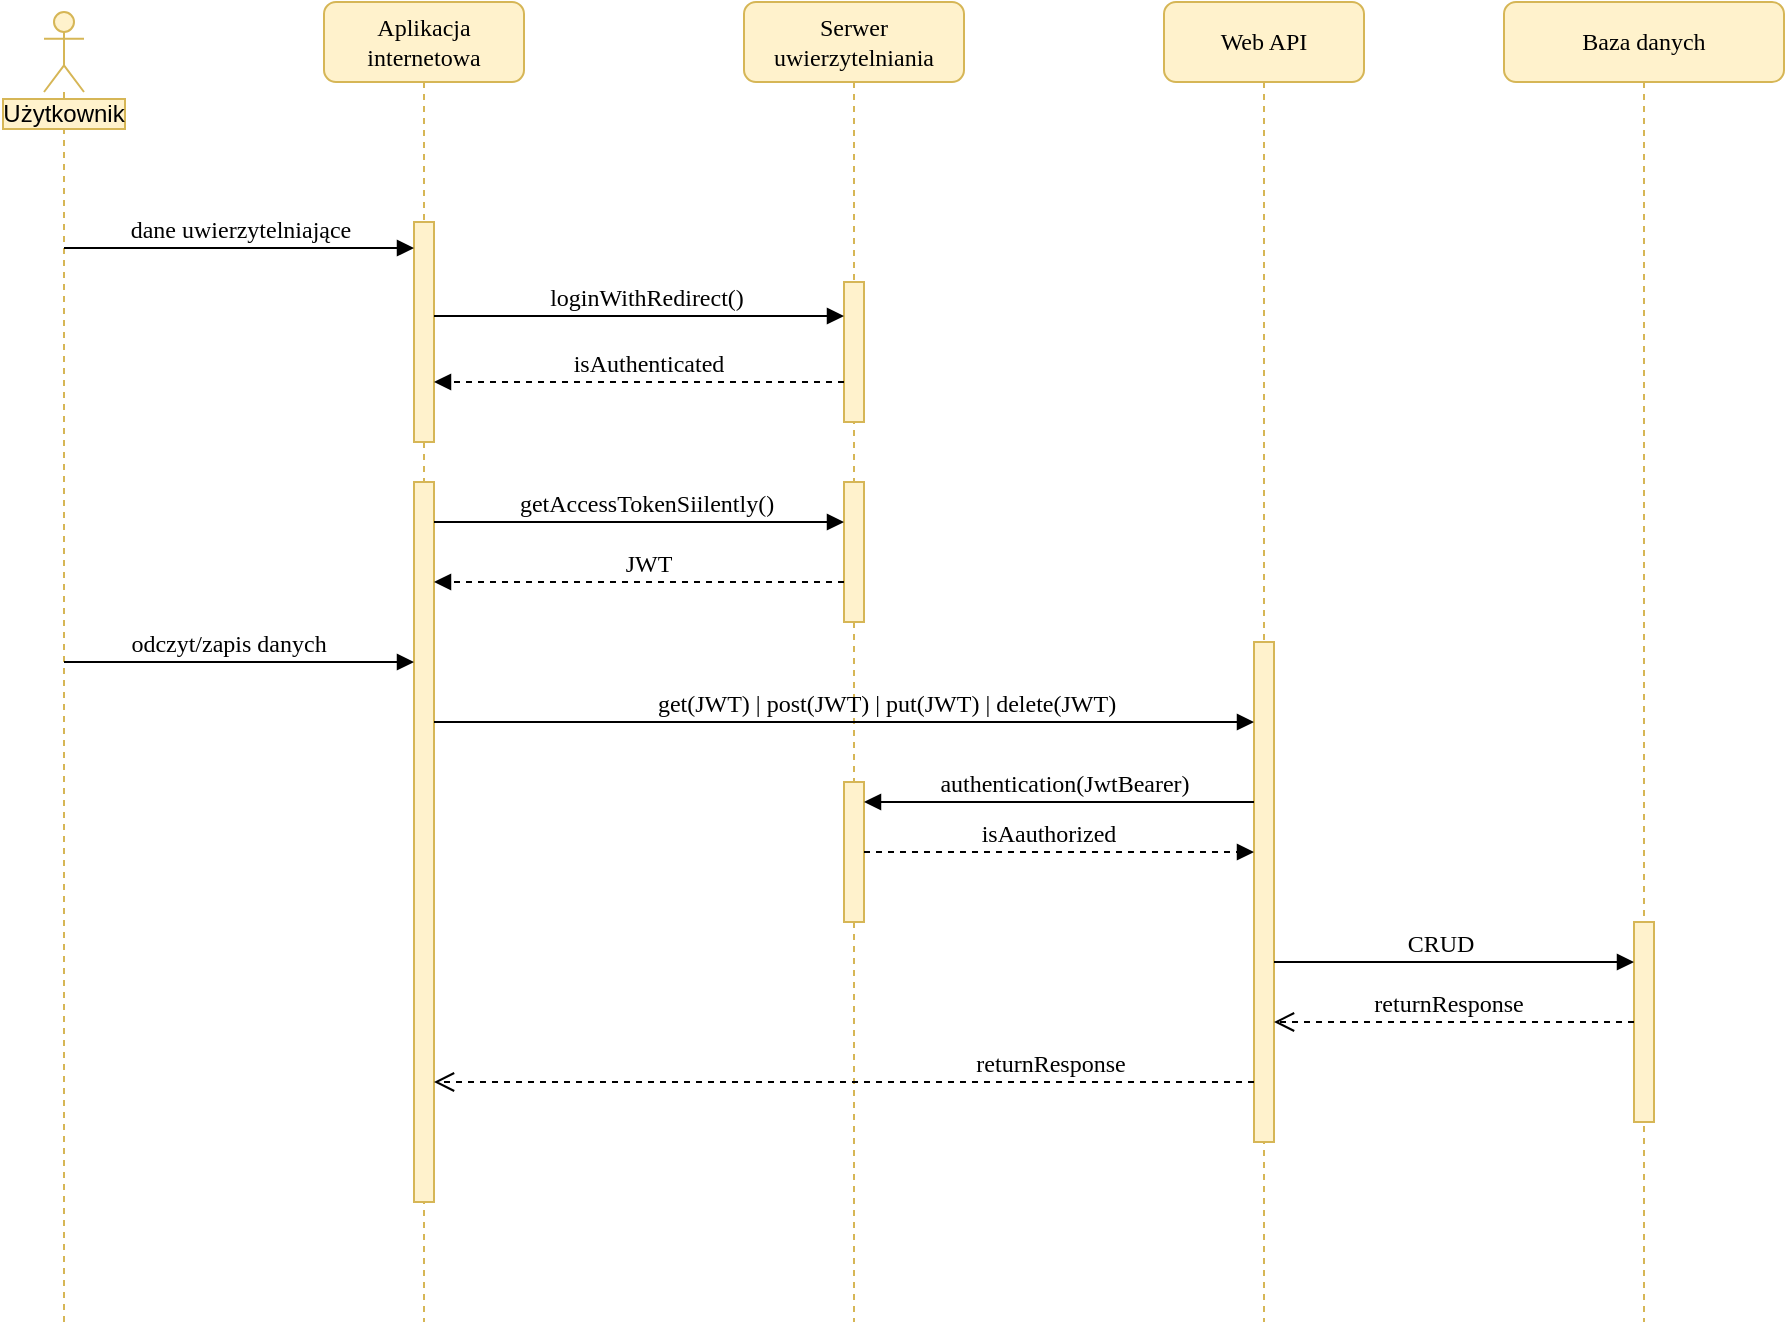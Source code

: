 <mxfile>
    <diagram name="Page-1" id="13e1069c-82ec-6db2-03f1-153e76fe0fe0">
        <mxGraphModel dx="1715" dy="781" grid="0" gridSize="10" guides="1" tooltips="1" connect="1" arrows="1" fold="1" page="1" pageScale="1" pageWidth="1100" pageHeight="850" background="none" math="0" shadow="0">
            <root>
                <mxCell id="0"/>
                <mxCell id="1" parent="0"/>
                <mxCell id="7baba1c4bc27f4b0-4" value="Serwer uwierzytelniania" style="shape=umlLifeline;perimeter=lifelinePerimeter;whiteSpace=wrap;html=1;container=1;collapsible=0;recursiveResize=0;outlineConnect=0;rounded=1;shadow=0;comic=0;labelBackgroundColor=none;strokeWidth=1;fontFamily=Verdana;fontSize=12;align=center;fillColor=#fff2cc;strokeColor=#d6b656;" parent="1" vertex="1">
                    <mxGeometry x="450" y="80" width="110" height="660" as="geometry"/>
                </mxCell>
                <mxCell id="7baba1c4bc27f4b0-16" value="" style="html=1;points=[];perimeter=orthogonalPerimeter;rounded=0;shadow=0;comic=0;labelBackgroundColor=none;strokeWidth=1;fontFamily=Verdana;fontSize=12;align=center;fillColor=#fff2cc;strokeColor=#d6b656;" parent="7baba1c4bc27f4b0-4" vertex="1">
                    <mxGeometry x="50" y="140" width="10" height="70" as="geometry"/>
                </mxCell>
                <mxCell id="7baba1c4bc27f4b0-37" value="" style="html=1;points=[];perimeter=orthogonalPerimeter;rounded=0;shadow=0;comic=0;labelBackgroundColor=none;strokeWidth=1;fontFamily=Verdana;fontSize=12;align=center;fillColor=#fff2cc;strokeColor=#d6b656;" parent="7baba1c4bc27f4b0-4" vertex="1">
                    <mxGeometry x="50" y="390" width="10" height="70" as="geometry"/>
                </mxCell>
                <mxCell id="eyy1DHSlWhcJ0YDUjhxd-24" value="" style="html=1;points=[];perimeter=orthogonalPerimeter;rounded=0;shadow=0;comic=0;labelBackgroundColor=none;strokeWidth=1;fontFamily=Verdana;fontSize=12;align=center;fillColor=#fff2cc;strokeColor=#d6b656;" parent="7baba1c4bc27f4b0-4" vertex="1">
                    <mxGeometry x="50" y="240" width="10" height="70" as="geometry"/>
                </mxCell>
                <mxCell id="7baba1c4bc27f4b0-5" value="Web API" style="shape=umlLifeline;perimeter=lifelinePerimeter;whiteSpace=wrap;html=1;container=1;collapsible=0;recursiveResize=0;outlineConnect=0;rounded=1;shadow=0;comic=0;labelBackgroundColor=none;strokeWidth=1;fontFamily=Verdana;fontSize=12;align=center;fillColor=#fff2cc;strokeColor=#d6b656;" parent="1" vertex="1">
                    <mxGeometry x="660" y="80" width="100" height="660" as="geometry"/>
                </mxCell>
                <mxCell id="eyy1DHSlWhcJ0YDUjhxd-12" value="" style="html=1;points=[];perimeter=orthogonalPerimeter;rounded=0;shadow=0;comic=0;labelBackgroundColor=none;strokeWidth=1;fontFamily=Verdana;fontSize=12;align=center;fillColor=#fff2cc;strokeColor=#d6b656;" parent="7baba1c4bc27f4b0-5" vertex="1">
                    <mxGeometry x="45" y="320" width="10" height="250" as="geometry"/>
                </mxCell>
                <mxCell id="7baba1c4bc27f4b0-6" value="Baza danych" style="shape=umlLifeline;perimeter=lifelinePerimeter;whiteSpace=wrap;html=1;container=1;collapsible=0;recursiveResize=0;outlineConnect=0;rounded=1;shadow=0;comic=0;labelBackgroundColor=none;strokeWidth=1;fontFamily=Verdana;fontSize=12;align=center;fillColor=#fff2cc;strokeColor=#d6b656;" parent="1" vertex="1">
                    <mxGeometry x="830" y="80" width="140" height="660" as="geometry"/>
                </mxCell>
                <mxCell id="7baba1c4bc27f4b0-28" value="" style="html=1;points=[];perimeter=orthogonalPerimeter;rounded=0;shadow=0;comic=0;labelBackgroundColor=none;strokeWidth=1;fontFamily=Verdana;fontSize=12;align=center;fillColor=#fff2cc;strokeColor=#d6b656;" parent="7baba1c4bc27f4b0-6" vertex="1">
                    <mxGeometry x="65" y="460" width="10" height="100" as="geometry"/>
                </mxCell>
                <mxCell id="7baba1c4bc27f4b0-8" value="Aplikacja internetowa" style="shape=umlLifeline;perimeter=lifelinePerimeter;whiteSpace=wrap;html=1;container=1;collapsible=0;recursiveResize=0;outlineConnect=0;rounded=1;shadow=0;comic=0;labelBackgroundColor=none;strokeWidth=1;fontFamily=Verdana;fontSize=12;align=center;fillColor=#fff2cc;strokeColor=#d6b656;gradientColor=none;sketch=0;glass=0;" parent="1" vertex="1">
                    <mxGeometry x="240" y="80" width="100" height="660" as="geometry"/>
                </mxCell>
                <mxCell id="7baba1c4bc27f4b0-9" value="" style="html=1;points=[];perimeter=orthogonalPerimeter;rounded=0;shadow=0;comic=0;labelBackgroundColor=none;strokeWidth=1;fontFamily=Verdana;fontSize=12;align=center;fillColor=#fff2cc;strokeColor=#d6b656;" parent="7baba1c4bc27f4b0-8" vertex="1">
                    <mxGeometry x="45" y="110" width="10" height="110" as="geometry"/>
                </mxCell>
                <mxCell id="eyy1DHSlWhcJ0YDUjhxd-23" value="" style="html=1;points=[];perimeter=orthogonalPerimeter;rounded=0;shadow=0;comic=0;labelBackgroundColor=none;strokeWidth=1;fontFamily=Verdana;fontSize=12;align=center;fillColor=#fff2cc;strokeColor=#d6b656;" parent="7baba1c4bc27f4b0-8" vertex="1">
                    <mxGeometry x="45" y="240" width="10" height="360" as="geometry"/>
                </mxCell>
                <mxCell id="7baba1c4bc27f4b0-23" value="get(JWT) | post(JWT) | put(JWT) | delete(JWT)" style="html=1;verticalAlign=bottom;endArrow=block;labelBackgroundColor=none;fontFamily=Verdana;fontSize=12;" parent="1" edge="1" target="eyy1DHSlWhcJ0YDUjhxd-12" source="eyy1DHSlWhcJ0YDUjhxd-23">
                    <mxGeometry x="0.102" relative="1" as="geometry">
                        <mxPoint x="300" y="440" as="sourcePoint"/>
                        <mxPoint x="700" y="440" as="targetPoint"/>
                        <Array as="points">
                            <mxPoint x="470" y="440"/>
                        </Array>
                        <mxPoint as="offset"/>
                    </mxGeometry>
                </mxCell>
                <mxCell id="7baba1c4bc27f4b0-29" value="isAauthorized" style="html=1;verticalAlign=bottom;endArrow=block;labelBackgroundColor=none;fontFamily=Verdana;fontSize=12;edgeStyle=elbowEdgeStyle;elbow=vertical;dashed=1;" parent="1" source="7baba1c4bc27f4b0-37" edge="1" target="eyy1DHSlWhcJ0YDUjhxd-12">
                    <mxGeometry x="-0.064" relative="1" as="geometry">
                        <mxPoint x="800" y="550" as="sourcePoint"/>
                        <mxPoint x="700" y="515" as="targetPoint"/>
                        <mxPoint as="offset"/>
                    </mxGeometry>
                </mxCell>
                <mxCell id="7baba1c4bc27f4b0-11" value="loginWithRedirect()" style="html=1;verticalAlign=bottom;endArrow=block;labelBackgroundColor=none;fontFamily=Verdana;fontSize=12;edgeStyle=elbowEdgeStyle;elbow=vertical;" parent="1" source="7baba1c4bc27f4b0-9" edge="1" target="7baba1c4bc27f4b0-16">
                    <mxGeometry x="0.034" relative="1" as="geometry">
                        <mxPoint x="360" y="190" as="sourcePoint"/>
                        <mxPoint x="484" y="237" as="targetPoint"/>
                        <Array as="points">
                            <mxPoint x="340" y="237"/>
                            <mxPoint x="360" y="250"/>
                        </Array>
                        <mxPoint as="offset"/>
                    </mxGeometry>
                </mxCell>
                <mxCell id="eyy1DHSlWhcJ0YDUjhxd-6" value="Użytkownik" style="shape=umlLifeline;participant=umlActor;perimeter=lifelinePerimeter;container=1;collapsible=0;recursiveResize=0;verticalAlign=top;spacingTop=36;outlineConnect=0;fillColor=#fff2cc;strokeColor=#D6B656;labelBorderColor=#D6B656;labelBackgroundColor=#FFF2CC;whiteSpace=wrap;html=1;fontSize=12;fontStyle=0;horizontal=1;labelPosition=center;verticalLabelPosition=middle;align=center;" parent="1" vertex="1">
                    <mxGeometry x="100" y="85" width="20" height="655" as="geometry"/>
                </mxCell>
                <mxCell id="eyy1DHSlWhcJ0YDUjhxd-7" value="dane uwierzytelniające" style="html=1;verticalAlign=bottom;endArrow=block;labelBackgroundColor=none;fontFamily=Verdana;fontSize=12;edgeStyle=elbowEdgeStyle;elbow=vertical;" parent="1" source="eyy1DHSlWhcJ0YDUjhxd-6" edge="1" target="7baba1c4bc27f4b0-9">
                    <mxGeometry relative="1" as="geometry">
                        <mxPoint x="170" y="210" as="sourcePoint"/>
                        <mxPoint x="280" y="210" as="targetPoint"/>
                        <Array as="points">
                            <mxPoint x="203" y="203"/>
                        </Array>
                    </mxGeometry>
                </mxCell>
                <mxCell id="eyy1DHSlWhcJ0YDUjhxd-8" value="isAuthenticated" style="html=1;verticalAlign=bottom;endArrow=block;labelBackgroundColor=none;fontFamily=Verdana;fontSize=12;edgeStyle=elbowEdgeStyle;elbow=vertical;dashed=1;" parent="1" source="7baba1c4bc27f4b0-16" edge="1" target="7baba1c4bc27f4b0-9">
                    <mxGeometry x="-0.038" relative="1" as="geometry">
                        <mxPoint x="458" y="270" as="sourcePoint"/>
                        <Array as="points">
                            <mxPoint x="440" y="270"/>
                        </Array>
                        <mxPoint x="300" y="270" as="targetPoint"/>
                        <mxPoint as="offset"/>
                    </mxGeometry>
                </mxCell>
                <mxCell id="eyy1DHSlWhcJ0YDUjhxd-11" value="odczyt/zapis danych" style="html=1;verticalAlign=bottom;endArrow=block;labelBackgroundColor=none;fontFamily=Verdana;fontSize=12;edgeStyle=elbowEdgeStyle;elbow=vertical;" parent="1" edge="1" target="eyy1DHSlWhcJ0YDUjhxd-23" source="eyy1DHSlWhcJ0YDUjhxd-6">
                    <mxGeometry x="-0.064" relative="1" as="geometry">
                        <mxPoint x="110" y="420" as="sourcePoint"/>
                        <mxPoint x="256" y="403" as="targetPoint"/>
                        <Array as="points">
                            <mxPoint x="215" y="410"/>
                        </Array>
                        <mxPoint as="offset"/>
                    </mxGeometry>
                </mxCell>
                <mxCell id="eyy1DHSlWhcJ0YDUjhxd-13" value="authentication(JwtBearer)" style="html=1;verticalAlign=bottom;endArrow=block;labelBackgroundColor=none;fontFamily=Verdana;fontSize=12;edgeStyle=elbowEdgeStyle;elbow=vertical;" parent="1" target="7baba1c4bc27f4b0-37" edge="1" source="eyy1DHSlWhcJ0YDUjhxd-12">
                    <mxGeometry x="-0.02" relative="1" as="geometry">
                        <mxPoint x="700" y="480" as="sourcePoint"/>
                        <mxPoint x="549" y="480" as="targetPoint"/>
                        <mxPoint as="offset"/>
                        <Array as="points">
                            <mxPoint x="655" y="480"/>
                        </Array>
                    </mxGeometry>
                </mxCell>
                <mxCell id="eyy1DHSlWhcJ0YDUjhxd-16" value="returnResponse" style="html=1;verticalAlign=bottom;endArrow=open;dashed=1;endSize=8;labelBackgroundColor=none;fontFamily=Verdana;fontSize=12;edgeStyle=elbowEdgeStyle;elbow=vertical;" parent="1" edge="1" target="eyy1DHSlWhcJ0YDUjhxd-12" source="7baba1c4bc27f4b0-28">
                    <mxGeometry x="0.033" relative="1" as="geometry">
                        <mxPoint x="720" y="600" as="targetPoint"/>
                        <Array as="points">
                            <mxPoint x="830" y="590"/>
                            <mxPoint x="850" y="580"/>
                            <mxPoint x="833" y="590"/>
                            <mxPoint x="693" y="600"/>
                            <mxPoint x="723" y="600"/>
                        </Array>
                        <mxPoint x="890" y="600" as="sourcePoint"/>
                        <mxPoint as="offset"/>
                    </mxGeometry>
                </mxCell>
                <mxCell id="eyy1DHSlWhcJ0YDUjhxd-17" value="returnResponse" style="html=1;verticalAlign=bottom;endArrow=open;dashed=1;endSize=8;labelBackgroundColor=none;fontFamily=Verdana;fontSize=12;edgeStyle=elbowEdgeStyle;elbow=vertical;" parent="1" edge="1" target="eyy1DHSlWhcJ0YDUjhxd-23" source="eyy1DHSlWhcJ0YDUjhxd-12">
                    <mxGeometry x="-0.502" relative="1" as="geometry">
                        <mxPoint x="300" y="620" as="targetPoint"/>
                        <Array as="points">
                            <mxPoint x="640" y="620"/>
                            <mxPoint x="590" y="620"/>
                            <mxPoint x="560" y="590"/>
                            <mxPoint x="558.2" y="560.5"/>
                            <mxPoint x="588.2" y="560.5"/>
                        </Array>
                        <mxPoint x="700" y="620" as="sourcePoint"/>
                        <mxPoint as="offset"/>
                    </mxGeometry>
                </mxCell>
                <mxCell id="eyy1DHSlWhcJ0YDUjhxd-18" value="CRUD" style="html=1;verticalAlign=bottom;endArrow=block;labelBackgroundColor=none;fontFamily=Verdana;fontSize=12;edgeStyle=elbowEdgeStyle;elbow=vertical;" parent="1" edge="1" target="7baba1c4bc27f4b0-28" source="eyy1DHSlWhcJ0YDUjhxd-12">
                    <mxGeometry x="-0.078" relative="1" as="geometry">
                        <mxPoint x="720" y="560" as="sourcePoint"/>
                        <mxPoint x="890" y="560" as="targetPoint"/>
                        <Array as="points">
                            <mxPoint x="740" y="560"/>
                            <mxPoint x="780" y="580"/>
                            <mxPoint x="770" y="580"/>
                            <mxPoint x="800" y="550"/>
                        </Array>
                        <mxPoint as="offset"/>
                    </mxGeometry>
                </mxCell>
                <mxCell id="eyy1DHSlWhcJ0YDUjhxd-9" value="getAccessTokenSiilently()" style="html=1;verticalAlign=bottom;endArrow=block;labelBackgroundColor=none;fontFamily=Verdana;fontSize=12;edgeStyle=elbowEdgeStyle;elbow=vertical;" parent="1" edge="1" target="eyy1DHSlWhcJ0YDUjhxd-24" source="eyy1DHSlWhcJ0YDUjhxd-23">
                    <mxGeometry x="0.032" relative="1" as="geometry">
                        <mxPoint x="295" y="340" as="sourcePoint"/>
                        <mxPoint x="500" y="340.46" as="targetPoint"/>
                        <Array as="points">
                            <mxPoint x="360" y="340"/>
                        </Array>
                        <mxPoint as="offset"/>
                    </mxGeometry>
                </mxCell>
                <mxCell id="eyy1DHSlWhcJ0YDUjhxd-10" value="JWT" style="html=1;verticalAlign=bottom;endArrow=block;labelBackgroundColor=none;fontFamily=Verdana;fontSize=12;edgeStyle=elbowEdgeStyle;elbow=vertical;dashed=1;" parent="1" edge="1" target="eyy1DHSlWhcJ0YDUjhxd-23" source="eyy1DHSlWhcJ0YDUjhxd-24">
                    <mxGeometry x="-0.038" relative="1" as="geometry">
                        <mxPoint x="500" y="370" as="sourcePoint"/>
                        <Array as="points">
                            <mxPoint x="440" y="370"/>
                            <mxPoint x="470" y="360"/>
                            <mxPoint x="590" y="370"/>
                        </Array>
                        <mxPoint x="319" y="370" as="targetPoint"/>
                        <mxPoint as="offset"/>
                    </mxGeometry>
                </mxCell>
            </root>
        </mxGraphModel>
    </diagram>
</mxfile>